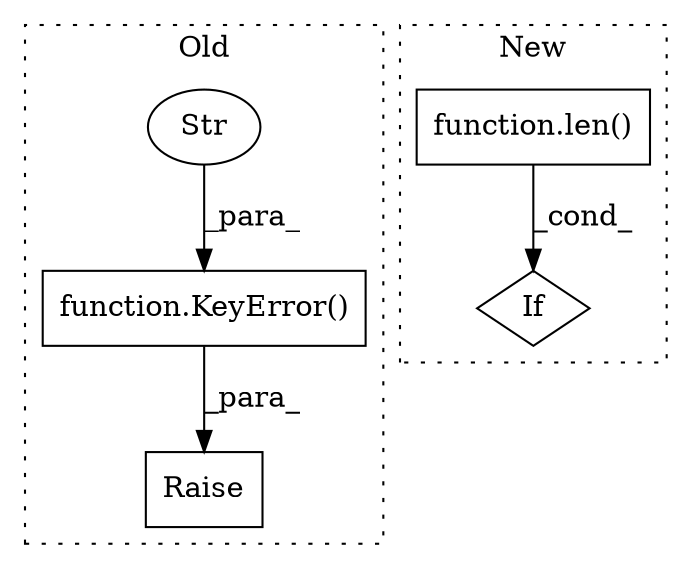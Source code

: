 digraph G {
subgraph cluster0 {
1 [label="function.KeyError()" a="75" s="10793,10857" l="9,1" shape="box"];
3 [label="Str" a="66" s="10802" l="55" shape="ellipse"];
4 [label="Raise" a="91" s="10787" l="6" shape="box"];
label = "Old";
style="dotted";
}
subgraph cluster1 {
2 [label="function.len()" a="75" s="8800,8841" l="4,1" shape="box"];
5 [label="If" a="96" s="8797" l="3" shape="diamond"];
label = "New";
style="dotted";
}
1 -> 4 [label="_para_"];
2 -> 5 [label="_cond_"];
3 -> 1 [label="_para_"];
}